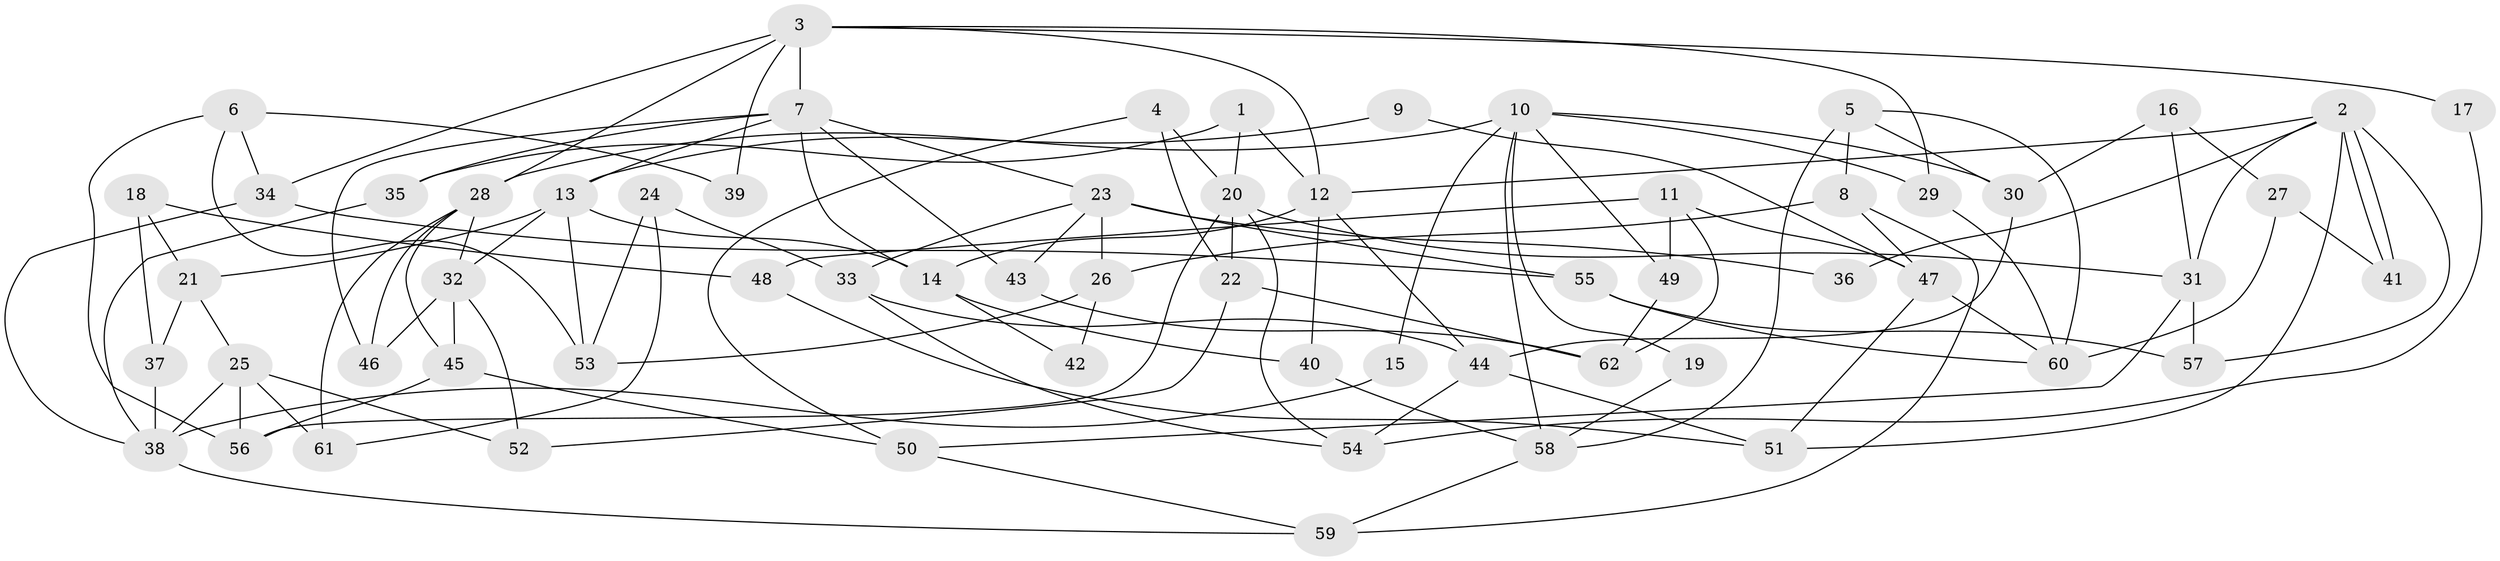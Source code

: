 // Generated by graph-tools (version 1.1) at 2025/36/03/09/25 02:36:26]
// undirected, 62 vertices, 124 edges
graph export_dot {
graph [start="1"]
  node [color=gray90,style=filled];
  1;
  2;
  3;
  4;
  5;
  6;
  7;
  8;
  9;
  10;
  11;
  12;
  13;
  14;
  15;
  16;
  17;
  18;
  19;
  20;
  21;
  22;
  23;
  24;
  25;
  26;
  27;
  28;
  29;
  30;
  31;
  32;
  33;
  34;
  35;
  36;
  37;
  38;
  39;
  40;
  41;
  42;
  43;
  44;
  45;
  46;
  47;
  48;
  49;
  50;
  51;
  52;
  53;
  54;
  55;
  56;
  57;
  58;
  59;
  60;
  61;
  62;
  1 -- 20;
  1 -- 12;
  1 -- 35;
  2 -- 41;
  2 -- 41;
  2 -- 12;
  2 -- 31;
  2 -- 36;
  2 -- 51;
  2 -- 57;
  3 -- 7;
  3 -- 28;
  3 -- 12;
  3 -- 17;
  3 -- 29;
  3 -- 34;
  3 -- 39;
  4 -- 50;
  4 -- 20;
  4 -- 22;
  5 -- 8;
  5 -- 30;
  5 -- 58;
  5 -- 60;
  6 -- 56;
  6 -- 34;
  6 -- 39;
  6 -- 53;
  7 -- 43;
  7 -- 13;
  7 -- 14;
  7 -- 23;
  7 -- 35;
  7 -- 46;
  8 -- 59;
  8 -- 26;
  8 -- 47;
  9 -- 47;
  9 -- 13;
  10 -- 28;
  10 -- 29;
  10 -- 15;
  10 -- 19;
  10 -- 30;
  10 -- 49;
  10 -- 58;
  11 -- 47;
  11 -- 62;
  11 -- 48;
  11 -- 49;
  12 -- 14;
  12 -- 40;
  12 -- 44;
  13 -- 14;
  13 -- 32;
  13 -- 21;
  13 -- 53;
  14 -- 40;
  14 -- 42;
  15 -- 38;
  16 -- 30;
  16 -- 31;
  16 -- 27;
  17 -- 54;
  18 -- 48;
  18 -- 21;
  18 -- 37;
  19 -- 58;
  20 -- 31;
  20 -- 56;
  20 -- 22;
  20 -- 54;
  21 -- 25;
  21 -- 37;
  22 -- 52;
  22 -- 62;
  23 -- 33;
  23 -- 26;
  23 -- 36;
  23 -- 43;
  23 -- 55;
  24 -- 33;
  24 -- 53;
  24 -- 61;
  25 -- 38;
  25 -- 52;
  25 -- 56;
  25 -- 61;
  26 -- 53;
  26 -- 42;
  27 -- 60;
  27 -- 41;
  28 -- 45;
  28 -- 61;
  28 -- 32;
  28 -- 46;
  29 -- 60;
  30 -- 44;
  31 -- 57;
  31 -- 50;
  32 -- 46;
  32 -- 45;
  32 -- 52;
  33 -- 44;
  33 -- 54;
  34 -- 38;
  34 -- 55;
  35 -- 38;
  37 -- 38;
  38 -- 59;
  40 -- 58;
  43 -- 62;
  44 -- 51;
  44 -- 54;
  45 -- 50;
  45 -- 56;
  47 -- 60;
  47 -- 51;
  48 -- 51;
  49 -- 62;
  50 -- 59;
  55 -- 57;
  55 -- 60;
  58 -- 59;
}
